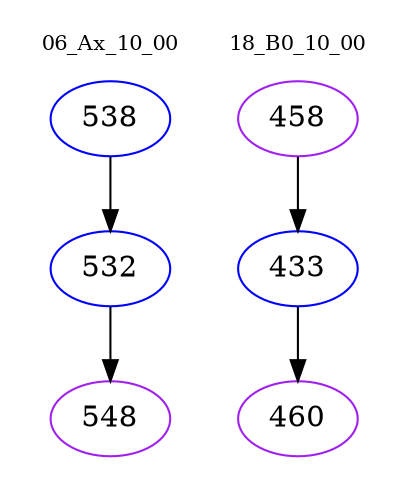 digraph{
subgraph cluster_0 {
color = white
label = "06_Ax_10_00";
fontsize=10;
T0_538 [label="538", color="blue"]
T0_538 -> T0_532 [color="black"]
T0_532 [label="532", color="blue"]
T0_532 -> T0_548 [color="black"]
T0_548 [label="548", color="purple"]
}
subgraph cluster_1 {
color = white
label = "18_B0_10_00";
fontsize=10;
T1_458 [label="458", color="purple"]
T1_458 -> T1_433 [color="black"]
T1_433 [label="433", color="blue"]
T1_433 -> T1_460 [color="black"]
T1_460 [label="460", color="purple"]
}
}

